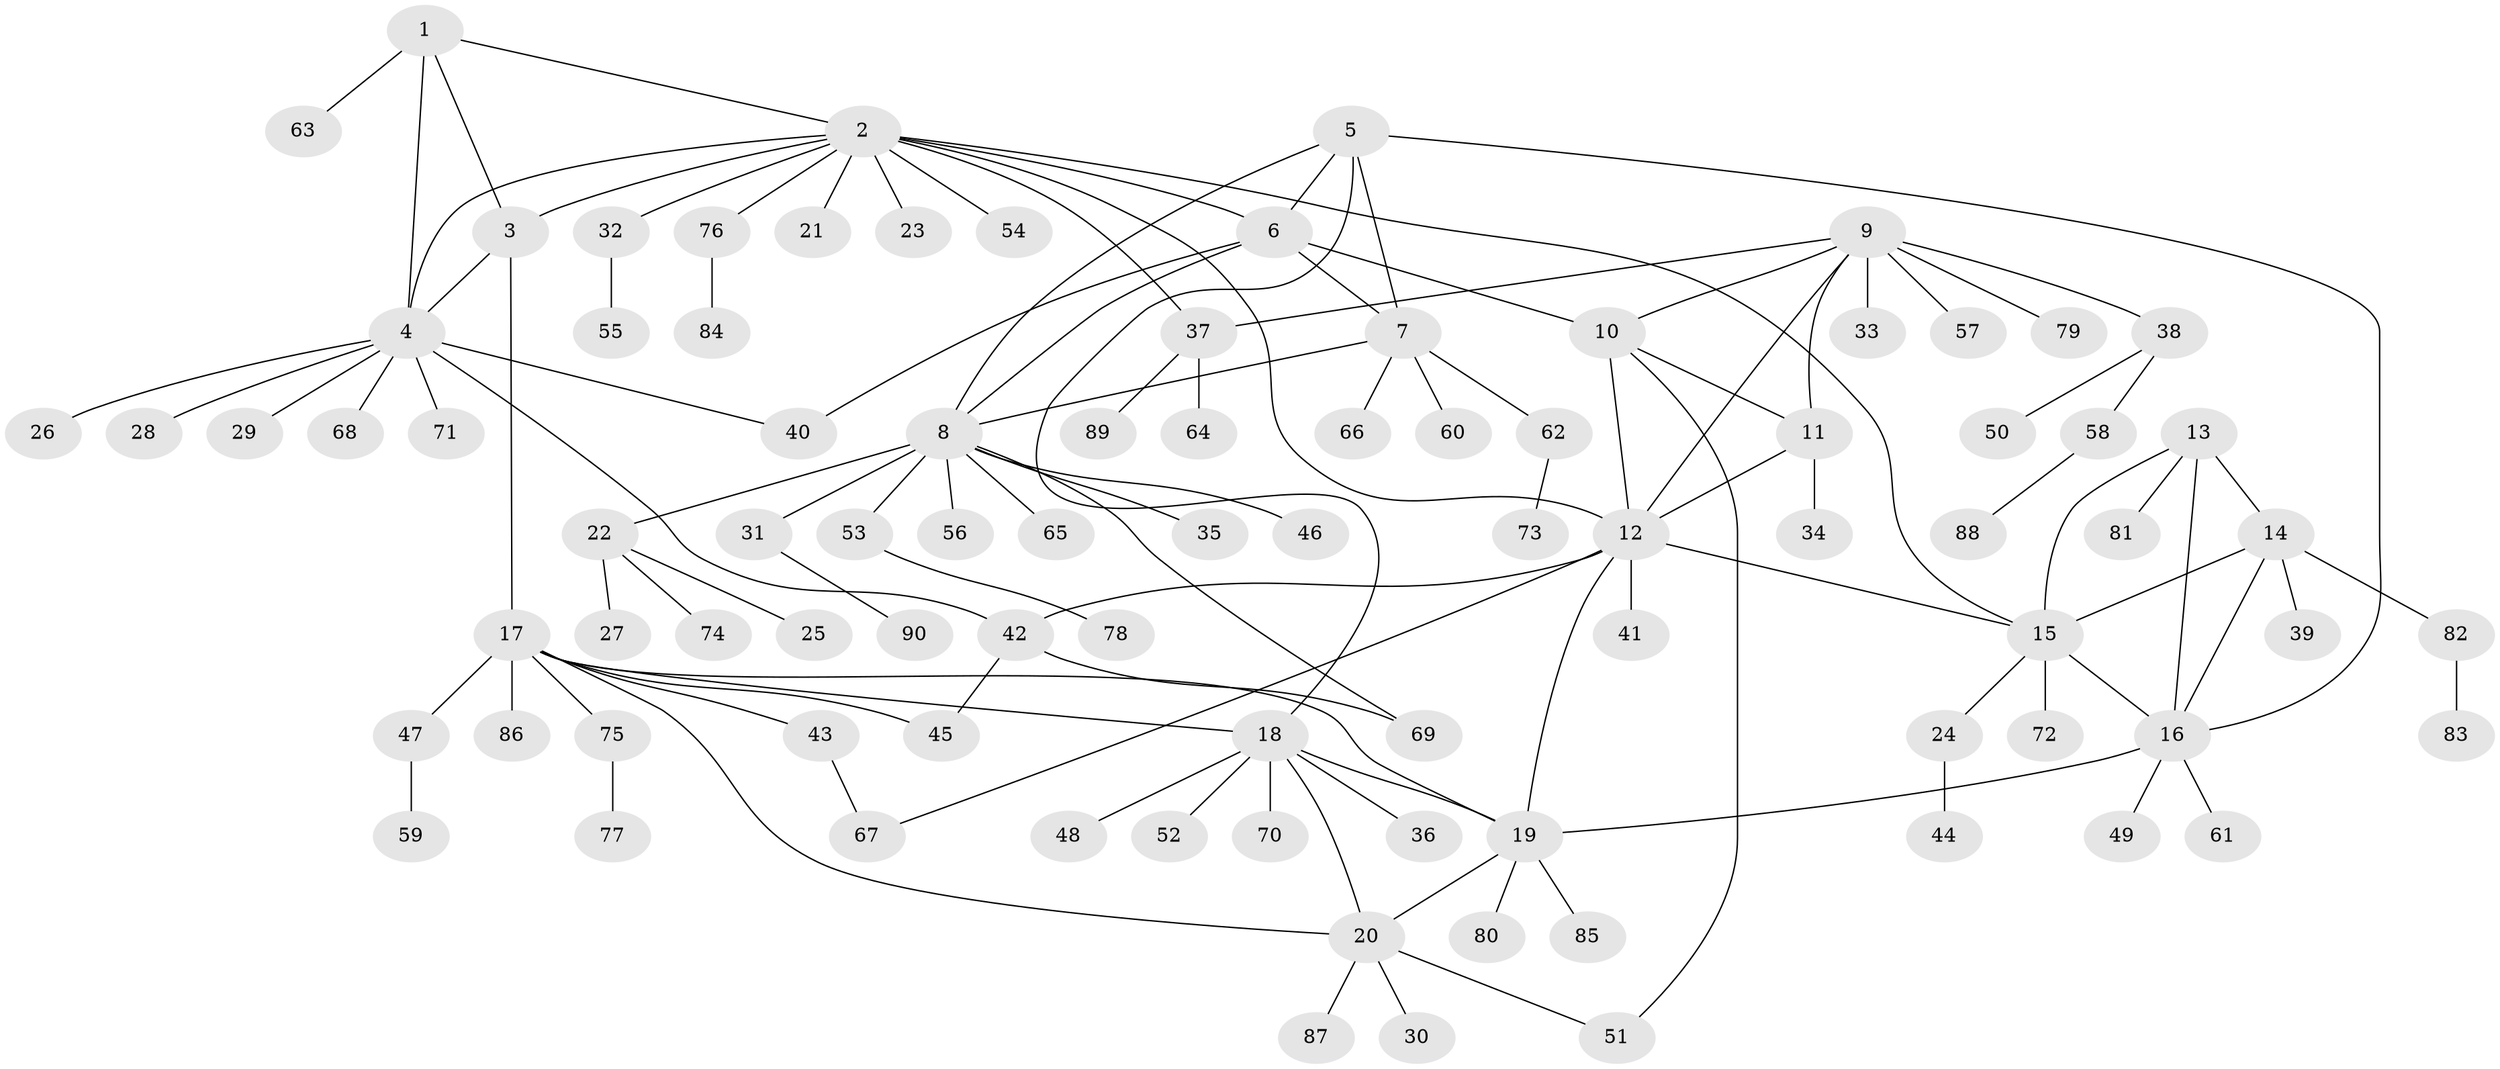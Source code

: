 // Generated by graph-tools (version 1.1) at 2025/37/03/09/25 02:37:45]
// undirected, 90 vertices, 117 edges
graph export_dot {
graph [start="1"]
  node [color=gray90,style=filled];
  1;
  2;
  3;
  4;
  5;
  6;
  7;
  8;
  9;
  10;
  11;
  12;
  13;
  14;
  15;
  16;
  17;
  18;
  19;
  20;
  21;
  22;
  23;
  24;
  25;
  26;
  27;
  28;
  29;
  30;
  31;
  32;
  33;
  34;
  35;
  36;
  37;
  38;
  39;
  40;
  41;
  42;
  43;
  44;
  45;
  46;
  47;
  48;
  49;
  50;
  51;
  52;
  53;
  54;
  55;
  56;
  57;
  58;
  59;
  60;
  61;
  62;
  63;
  64;
  65;
  66;
  67;
  68;
  69;
  70;
  71;
  72;
  73;
  74;
  75;
  76;
  77;
  78;
  79;
  80;
  81;
  82;
  83;
  84;
  85;
  86;
  87;
  88;
  89;
  90;
  1 -- 2;
  1 -- 3;
  1 -- 4;
  1 -- 63;
  2 -- 3;
  2 -- 4;
  2 -- 6;
  2 -- 12;
  2 -- 15;
  2 -- 21;
  2 -- 23;
  2 -- 32;
  2 -- 37;
  2 -- 54;
  2 -- 76;
  3 -- 4;
  3 -- 17;
  4 -- 26;
  4 -- 28;
  4 -- 29;
  4 -- 40;
  4 -- 42;
  4 -- 68;
  4 -- 71;
  5 -- 6;
  5 -- 7;
  5 -- 8;
  5 -- 16;
  5 -- 18;
  6 -- 7;
  6 -- 8;
  6 -- 10;
  6 -- 40;
  7 -- 8;
  7 -- 60;
  7 -- 62;
  7 -- 66;
  8 -- 22;
  8 -- 31;
  8 -- 35;
  8 -- 46;
  8 -- 53;
  8 -- 56;
  8 -- 65;
  8 -- 69;
  9 -- 10;
  9 -- 11;
  9 -- 12;
  9 -- 33;
  9 -- 37;
  9 -- 38;
  9 -- 57;
  9 -- 79;
  10 -- 11;
  10 -- 12;
  10 -- 51;
  11 -- 12;
  11 -- 34;
  12 -- 15;
  12 -- 19;
  12 -- 41;
  12 -- 42;
  12 -- 67;
  13 -- 14;
  13 -- 15;
  13 -- 16;
  13 -- 81;
  14 -- 15;
  14 -- 16;
  14 -- 39;
  14 -- 82;
  15 -- 16;
  15 -- 24;
  15 -- 72;
  16 -- 19;
  16 -- 49;
  16 -- 61;
  17 -- 18;
  17 -- 19;
  17 -- 20;
  17 -- 43;
  17 -- 45;
  17 -- 47;
  17 -- 75;
  17 -- 86;
  18 -- 19;
  18 -- 20;
  18 -- 36;
  18 -- 48;
  18 -- 52;
  18 -- 70;
  19 -- 20;
  19 -- 80;
  19 -- 85;
  20 -- 30;
  20 -- 51;
  20 -- 87;
  22 -- 25;
  22 -- 27;
  22 -- 74;
  24 -- 44;
  31 -- 90;
  32 -- 55;
  37 -- 64;
  37 -- 89;
  38 -- 50;
  38 -- 58;
  42 -- 45;
  42 -- 69;
  43 -- 67;
  47 -- 59;
  53 -- 78;
  58 -- 88;
  62 -- 73;
  75 -- 77;
  76 -- 84;
  82 -- 83;
}
